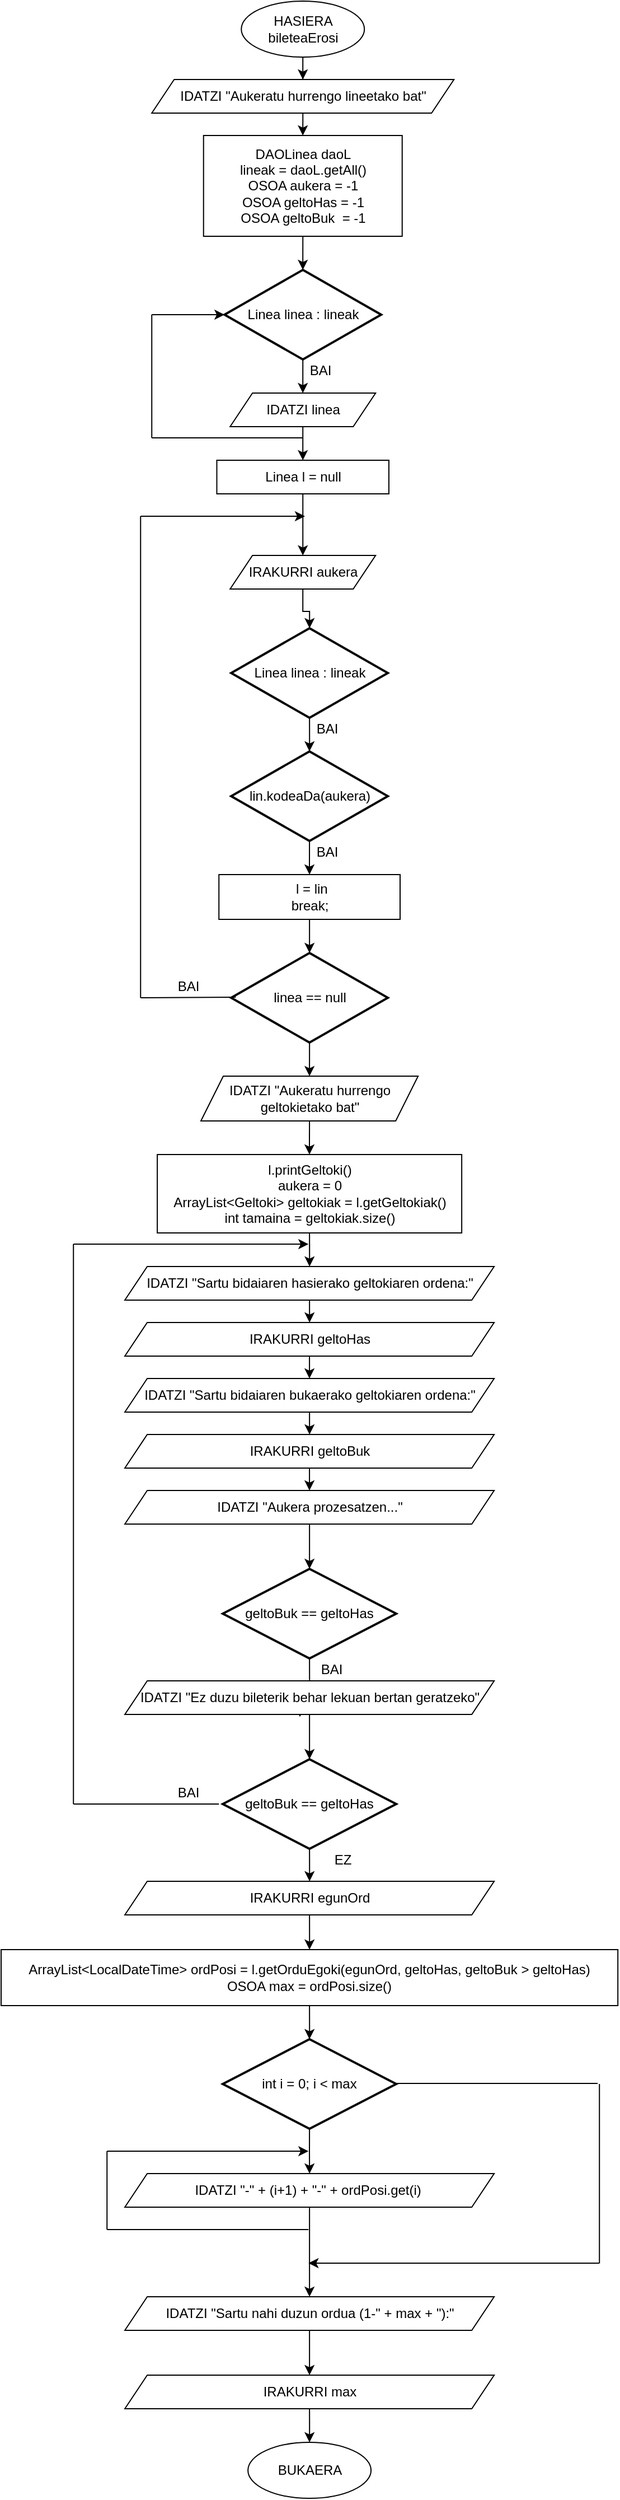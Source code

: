 <mxfile version="16.4.3" type="device" pages="2"><diagram id="C5RBs43oDa-KdzZeNtuy" name="Hasierako diseinua"><mxGraphModel dx="3700" dy="1607" grid="1" gridSize="10" guides="1" tooltips="1" connect="1" arrows="1" fold="1" page="1" pageScale="1" pageWidth="827" pageHeight="1169" math="0" shadow="0"><root><mxCell id="WIyWlLk6GJQsqaUBKTNV-0"/><mxCell id="WIyWlLk6GJQsqaUBKTNV-1" parent="WIyWlLk6GJQsqaUBKTNV-0"/><mxCell id="4EsEDEwvGNUReAKo4VUP-79" style="edgeStyle=orthogonalEdgeStyle;rounded=0;orthogonalLoop=1;jettySize=auto;html=1;exitX=0.5;exitY=1;exitDx=0;exitDy=0;startArrow=none;startFill=0;endArrow=classic;endFill=1;" parent="WIyWlLk6GJQsqaUBKTNV-1" source="4EsEDEwvGNUReAKo4VUP-0" target="4EsEDEwvGNUReAKo4VUP-1" edge="1"><mxGeometry relative="1" as="geometry"/></mxCell><mxCell id="4EsEDEwvGNUReAKo4VUP-0" value="HASIERA bileteaErosi" style="ellipse;whiteSpace=wrap;html=1;" parent="WIyWlLk6GJQsqaUBKTNV-1" vertex="1"><mxGeometry x="-545.38" y="70" width="110" height="50" as="geometry"/></mxCell><mxCell id="4EsEDEwvGNUReAKo4VUP-13" style="edgeStyle=orthogonalEdgeStyle;rounded=0;orthogonalLoop=1;jettySize=auto;html=1;exitX=0.5;exitY=1;exitDx=0;exitDy=0;" parent="WIyWlLk6GJQsqaUBKTNV-1" source="4EsEDEwvGNUReAKo4VUP-1" target="4EsEDEwvGNUReAKo4VUP-2" edge="1"><mxGeometry relative="1" as="geometry"/></mxCell><mxCell id="4EsEDEwvGNUReAKo4VUP-1" value="IDATZI &quot;Aukeratu hurrengo lineetako bat&quot;" style="shape=parallelogram;perimeter=parallelogramPerimeter;whiteSpace=wrap;html=1;fixedSize=1;" parent="WIyWlLk6GJQsqaUBKTNV-1" vertex="1"><mxGeometry x="-625.38" y="140" width="270" height="30" as="geometry"/></mxCell><mxCell id="4EsEDEwvGNUReAKo4VUP-12" style="edgeStyle=orthogonalEdgeStyle;rounded=0;orthogonalLoop=1;jettySize=auto;html=1;exitX=0.5;exitY=1;exitDx=0;exitDy=0;" parent="WIyWlLk6GJQsqaUBKTNV-1" source="4EsEDEwvGNUReAKo4VUP-2" target="4EsEDEwvGNUReAKo4VUP-3" edge="1"><mxGeometry relative="1" as="geometry"/></mxCell><mxCell id="4EsEDEwvGNUReAKo4VUP-2" value="DAOLinea daoL&lt;br&gt;lineak = daoL.getAll()&lt;br&gt;OSOA aukera = -1&lt;br&gt;OSOA geltoHas = -1&lt;br&gt;OSOA geltoBuk&amp;nbsp; = -1" style="rounded=0;whiteSpace=wrap;html=1;" parent="WIyWlLk6GJQsqaUBKTNV-1" vertex="1"><mxGeometry x="-579.13" y="190" width="177.5" height="90" as="geometry"/></mxCell><mxCell id="4EsEDEwvGNUReAKo4VUP-7" style="edgeStyle=orthogonalEdgeStyle;rounded=0;orthogonalLoop=1;jettySize=auto;html=1;exitX=0.5;exitY=1;exitDx=0;exitDy=0;exitPerimeter=0;" parent="WIyWlLk6GJQsqaUBKTNV-1" source="4EsEDEwvGNUReAKo4VUP-3" target="4EsEDEwvGNUReAKo4VUP-4" edge="1"><mxGeometry relative="1" as="geometry"/></mxCell><mxCell id="4EsEDEwvGNUReAKo4VUP-3" value="Linea linea : lineak" style="strokeWidth=2;html=1;shape=mxgraph.flowchart.decision;whiteSpace=wrap;" parent="WIyWlLk6GJQsqaUBKTNV-1" vertex="1"><mxGeometry x="-560.38" y="310" width="140" height="80" as="geometry"/></mxCell><mxCell id="4EsEDEwvGNUReAKo4VUP-8" style="edgeStyle=orthogonalEdgeStyle;rounded=0;orthogonalLoop=1;jettySize=auto;html=1;exitX=0.5;exitY=1;exitDx=0;exitDy=0;" parent="WIyWlLk6GJQsqaUBKTNV-1" source="4EsEDEwvGNUReAKo4VUP-4" target="4EsEDEwvGNUReAKo4VUP-5" edge="1"><mxGeometry relative="1" as="geometry"/></mxCell><mxCell id="4EsEDEwvGNUReAKo4VUP-4" value="IDATZI linea" style="shape=parallelogram;perimeter=parallelogramPerimeter;whiteSpace=wrap;html=1;fixedSize=1;" parent="WIyWlLk6GJQsqaUBKTNV-1" vertex="1"><mxGeometry x="-555.39" y="420" width="130" height="30" as="geometry"/></mxCell><mxCell id="4EsEDEwvGNUReAKo4VUP-32" style="edgeStyle=orthogonalEdgeStyle;rounded=0;orthogonalLoop=1;jettySize=auto;html=1;exitX=0.5;exitY=1;exitDx=0;exitDy=0;startArrow=none;startFill=0;endArrow=classic;endFill=1;" parent="WIyWlLk6GJQsqaUBKTNV-1" source="4EsEDEwvGNUReAKo4VUP-5" target="4EsEDEwvGNUReAKo4VUP-31" edge="1"><mxGeometry relative="1" as="geometry"/></mxCell><mxCell id="4EsEDEwvGNUReAKo4VUP-5" value="Linea l = null" style="rounded=0;whiteSpace=wrap;html=1;" parent="WIyWlLk6GJQsqaUBKTNV-1" vertex="1"><mxGeometry x="-567.26" y="480" width="153.75" height="30" as="geometry"/></mxCell><mxCell id="4EsEDEwvGNUReAKo4VUP-80" style="edgeStyle=orthogonalEdgeStyle;rounded=0;orthogonalLoop=1;jettySize=auto;html=1;exitX=0.5;exitY=1;exitDx=0;exitDy=0;exitPerimeter=0;entryX=0.5;entryY=0;entryDx=0;entryDy=0;startArrow=none;startFill=0;endArrow=classic;endFill=1;" parent="WIyWlLk6GJQsqaUBKTNV-1" source="4EsEDEwvGNUReAKo4VUP-6" target="4EsEDEwvGNUReAKo4VUP-34" edge="1"><mxGeometry relative="1" as="geometry"/></mxCell><mxCell id="4EsEDEwvGNUReAKo4VUP-6" value="linea == null" style="strokeWidth=2;html=1;shape=mxgraph.flowchart.decision;whiteSpace=wrap;" parent="WIyWlLk6GJQsqaUBKTNV-1" vertex="1"><mxGeometry x="-554.44" y="920" width="140" height="80" as="geometry"/></mxCell><mxCell id="4EsEDEwvGNUReAKo4VUP-10" value="" style="endArrow=none;html=1;rounded=0;" parent="WIyWlLk6GJQsqaUBKTNV-1" edge="1"><mxGeometry width="50" height="50" relative="1" as="geometry"><mxPoint x="-490.38" y="460" as="sourcePoint"/><mxPoint x="-625.38" y="460" as="targetPoint"/></mxGeometry></mxCell><mxCell id="4EsEDEwvGNUReAKo4VUP-14" value="" style="endArrow=none;html=1;rounded=0;" parent="WIyWlLk6GJQsqaUBKTNV-1" edge="1"><mxGeometry width="50" height="50" relative="1" as="geometry"><mxPoint x="-625.38" y="350" as="sourcePoint"/><mxPoint x="-625.38" y="460" as="targetPoint"/></mxGeometry></mxCell><mxCell id="4EsEDEwvGNUReAKo4VUP-15" value="" style="endArrow=none;html=1;rounded=0;endFill=0;startArrow=classic;startFill=1;" parent="WIyWlLk6GJQsqaUBKTNV-1" source="4EsEDEwvGNUReAKo4VUP-3" edge="1"><mxGeometry width="50" height="50" relative="1" as="geometry"><mxPoint x="-565.38" y="350" as="sourcePoint"/><mxPoint x="-625.38" y="350" as="targetPoint"/></mxGeometry></mxCell><mxCell id="4EsEDEwvGNUReAKo4VUP-21" style="edgeStyle=orthogonalEdgeStyle;rounded=0;orthogonalLoop=1;jettySize=auto;html=1;exitX=0.5;exitY=1;exitDx=0;exitDy=0;exitPerimeter=0;startArrow=none;startFill=0;endArrow=classic;endFill=1;" parent="WIyWlLk6GJQsqaUBKTNV-1" source="4EsEDEwvGNUReAKo4VUP-16" target="4EsEDEwvGNUReAKo4VUP-19" edge="1"><mxGeometry relative="1" as="geometry"/></mxCell><mxCell id="4EsEDEwvGNUReAKo4VUP-16" value="Linea linea : lineak" style="strokeWidth=2;html=1;shape=mxgraph.flowchart.decision;whiteSpace=wrap;" parent="WIyWlLk6GJQsqaUBKTNV-1" vertex="1"><mxGeometry x="-554.44" y="630" width="140" height="80" as="geometry"/></mxCell><mxCell id="4EsEDEwvGNUReAKo4VUP-22" style="edgeStyle=orthogonalEdgeStyle;rounded=0;orthogonalLoop=1;jettySize=auto;html=1;exitX=0.5;exitY=1;exitDx=0;exitDy=0;exitPerimeter=0;startArrow=none;startFill=0;endArrow=classic;endFill=1;" parent="WIyWlLk6GJQsqaUBKTNV-1" source="4EsEDEwvGNUReAKo4VUP-19" target="4EsEDEwvGNUReAKo4VUP-20" edge="1"><mxGeometry relative="1" as="geometry"/></mxCell><mxCell id="4EsEDEwvGNUReAKo4VUP-19" value="lin.kodeaDa(aukera)" style="strokeWidth=2;html=1;shape=mxgraph.flowchart.decision;whiteSpace=wrap;" parent="WIyWlLk6GJQsqaUBKTNV-1" vertex="1"><mxGeometry x="-554.45" y="740" width="140" height="80" as="geometry"/></mxCell><mxCell id="4EsEDEwvGNUReAKo4VUP-23" style="edgeStyle=orthogonalEdgeStyle;rounded=0;orthogonalLoop=1;jettySize=auto;html=1;exitX=0.5;exitY=1;exitDx=0;exitDy=0;entryX=0.5;entryY=0;entryDx=0;entryDy=0;entryPerimeter=0;startArrow=none;startFill=0;endArrow=classic;endFill=1;" parent="WIyWlLk6GJQsqaUBKTNV-1" source="4EsEDEwvGNUReAKo4VUP-20" target="4EsEDEwvGNUReAKo4VUP-6" edge="1"><mxGeometry relative="1" as="geometry"/></mxCell><mxCell id="4EsEDEwvGNUReAKo4VUP-20" value="&amp;nbsp;l = lin&lt;br&gt;break;" style="rounded=0;whiteSpace=wrap;html=1;" parent="WIyWlLk6GJQsqaUBKTNV-1" vertex="1"><mxGeometry x="-565.38" y="850" width="161.88" height="40" as="geometry"/></mxCell><mxCell id="4EsEDEwvGNUReAKo4VUP-24" value="" style="endArrow=none;html=1;rounded=0;" parent="WIyWlLk6GJQsqaUBKTNV-1" edge="1"><mxGeometry width="50" height="50" relative="1" as="geometry"><mxPoint x="-550.38" y="959.5" as="sourcePoint"/><mxPoint x="-635.38" y="960" as="targetPoint"/></mxGeometry></mxCell><mxCell id="4EsEDEwvGNUReAKo4VUP-25" value="" style="endArrow=none;html=1;rounded=0;" parent="WIyWlLk6GJQsqaUBKTNV-1" edge="1"><mxGeometry width="50" height="50" relative="1" as="geometry"><mxPoint x="-635.38" y="530" as="sourcePoint"/><mxPoint x="-635.38" y="960" as="targetPoint"/></mxGeometry></mxCell><mxCell id="4EsEDEwvGNUReAKo4VUP-26" value="" style="endArrow=none;html=1;rounded=0;endFill=0;startArrow=classic;startFill=1;" parent="WIyWlLk6GJQsqaUBKTNV-1" edge="1"><mxGeometry width="50" height="50" relative="1" as="geometry"><mxPoint x="-488.5" y="530" as="sourcePoint"/><mxPoint x="-635.38" y="530" as="targetPoint"/></mxGeometry></mxCell><mxCell id="4EsEDEwvGNUReAKo4VUP-27" value="BAI" style="text;html=1;align=center;verticalAlign=middle;resizable=0;points=[];autosize=1;strokeColor=none;fillColor=none;" parent="WIyWlLk6GJQsqaUBKTNV-1" vertex="1"><mxGeometry x="-484.44" y="820" width="30" height="20" as="geometry"/></mxCell><mxCell id="4EsEDEwvGNUReAKo4VUP-28" value="BAI" style="text;html=1;align=center;verticalAlign=middle;resizable=0;points=[];autosize=1;strokeColor=none;fillColor=none;" parent="WIyWlLk6GJQsqaUBKTNV-1" vertex="1"><mxGeometry x="-484.44" y="710" width="30" height="20" as="geometry"/></mxCell><mxCell id="4EsEDEwvGNUReAKo4VUP-29" value="BAI" style="text;html=1;align=center;verticalAlign=middle;resizable=0;points=[];autosize=1;strokeColor=none;fillColor=none;" parent="WIyWlLk6GJQsqaUBKTNV-1" vertex="1"><mxGeometry x="-490.38" y="390" width="30" height="20" as="geometry"/></mxCell><mxCell id="4EsEDEwvGNUReAKo4VUP-30" value="BAI" style="text;html=1;align=center;verticalAlign=middle;resizable=0;points=[];autosize=1;strokeColor=none;fillColor=none;" parent="WIyWlLk6GJQsqaUBKTNV-1" vertex="1"><mxGeometry x="-607.88" y="940" width="30" height="20" as="geometry"/></mxCell><mxCell id="4EsEDEwvGNUReAKo4VUP-33" style="edgeStyle=orthogonalEdgeStyle;rounded=0;orthogonalLoop=1;jettySize=auto;html=1;exitX=0.5;exitY=1;exitDx=0;exitDy=0;startArrow=none;startFill=0;endArrow=classic;endFill=1;" parent="WIyWlLk6GJQsqaUBKTNV-1" source="4EsEDEwvGNUReAKo4VUP-31" target="4EsEDEwvGNUReAKo4VUP-16" edge="1"><mxGeometry relative="1" as="geometry"/></mxCell><mxCell id="4EsEDEwvGNUReAKo4VUP-31" value="IRAKURRI aukera" style="shape=parallelogram;perimeter=parallelogramPerimeter;whiteSpace=wrap;html=1;fixedSize=1;" parent="WIyWlLk6GJQsqaUBKTNV-1" vertex="1"><mxGeometry x="-555.39" y="565" width="130" height="30" as="geometry"/></mxCell><mxCell id="4EsEDEwvGNUReAKo4VUP-81" style="edgeStyle=orthogonalEdgeStyle;rounded=0;orthogonalLoop=1;jettySize=auto;html=1;exitX=0.5;exitY=1;exitDx=0;exitDy=0;startArrow=none;startFill=0;endArrow=classic;endFill=1;" parent="WIyWlLk6GJQsqaUBKTNV-1" source="4EsEDEwvGNUReAKo4VUP-34" target="4EsEDEwvGNUReAKo4VUP-36" edge="1"><mxGeometry relative="1" as="geometry"/></mxCell><mxCell id="4EsEDEwvGNUReAKo4VUP-34" value="IDATZI &quot;Aukeratu hurrengo geltokietako bat&quot;" style="shape=parallelogram;perimeter=parallelogramPerimeter;whiteSpace=wrap;html=1;fixedSize=1;" parent="WIyWlLk6GJQsqaUBKTNV-1" vertex="1"><mxGeometry x="-581.48" y="1030" width="194.06" height="40" as="geometry"/></mxCell><mxCell id="4EsEDEwvGNUReAKo4VUP-52" style="edgeStyle=orthogonalEdgeStyle;rounded=0;orthogonalLoop=1;jettySize=auto;html=1;exitX=0.5;exitY=1;exitDx=0;exitDy=0;startArrow=none;startFill=0;endArrow=classic;endFill=1;" parent="WIyWlLk6GJQsqaUBKTNV-1" source="4EsEDEwvGNUReAKo4VUP-36" target="4EsEDEwvGNUReAKo4VUP-39" edge="1"><mxGeometry relative="1" as="geometry"/></mxCell><mxCell id="4EsEDEwvGNUReAKo4VUP-36" value="l.printGeltoki()&lt;br&gt;aukera = 0&lt;br&gt;ArrayList&amp;lt;Geltoki&amp;gt; geltokiak = l.getGeltokiak()&lt;br&gt;int tamaina = geltokiak.size()" style="rounded=0;whiteSpace=wrap;html=1;" parent="WIyWlLk6GJQsqaUBKTNV-1" vertex="1"><mxGeometry x="-620.46" y="1100" width="272.03" height="70" as="geometry"/></mxCell><mxCell id="4EsEDEwvGNUReAKo4VUP-82" style="edgeStyle=orthogonalEdgeStyle;rounded=0;orthogonalLoop=1;jettySize=auto;html=1;exitX=0.5;exitY=1;exitDx=0;exitDy=0;exitPerimeter=0;startArrow=none;startFill=0;endArrow=classic;endFill=1;" parent="WIyWlLk6GJQsqaUBKTNV-1" source="4EsEDEwvGNUReAKo4VUP-37" target="4EsEDEwvGNUReAKo4VUP-61" edge="1"><mxGeometry relative="1" as="geometry"/></mxCell><mxCell id="4EsEDEwvGNUReAKo4VUP-37" value="geltoBuk == geltoHas" style="strokeWidth=2;html=1;shape=mxgraph.flowchart.decision;whiteSpace=wrap;" parent="WIyWlLk6GJQsqaUBKTNV-1" vertex="1"><mxGeometry x="-561.94" y="1640" width="155" height="80" as="geometry"/></mxCell><mxCell id="4EsEDEwvGNUReAKo4VUP-53" style="edgeStyle=orthogonalEdgeStyle;rounded=0;orthogonalLoop=1;jettySize=auto;html=1;exitX=0.5;exitY=1;exitDx=0;exitDy=0;startArrow=none;startFill=0;endArrow=classic;endFill=1;" parent="WIyWlLk6GJQsqaUBKTNV-1" source="4EsEDEwvGNUReAKo4VUP-39" target="4EsEDEwvGNUReAKo4VUP-40" edge="1"><mxGeometry relative="1" as="geometry"/></mxCell><mxCell id="4EsEDEwvGNUReAKo4VUP-39" value="IDATZI &quot;Sartu bidaiaren hasierako geltokiaren ordena:&quot;" style="shape=parallelogram;perimeter=parallelogramPerimeter;whiteSpace=wrap;html=1;fixedSize=1;" parent="WIyWlLk6GJQsqaUBKTNV-1" vertex="1"><mxGeometry x="-649.44" y="1200" width="330" height="30" as="geometry"/></mxCell><mxCell id="4EsEDEwvGNUReAKo4VUP-54" style="edgeStyle=orthogonalEdgeStyle;rounded=0;orthogonalLoop=1;jettySize=auto;html=1;exitX=0.5;exitY=1;exitDx=0;exitDy=0;startArrow=none;startFill=0;endArrow=classic;endFill=1;" parent="WIyWlLk6GJQsqaUBKTNV-1" source="4EsEDEwvGNUReAKo4VUP-40" target="4EsEDEwvGNUReAKo4VUP-41" edge="1"><mxGeometry relative="1" as="geometry"/></mxCell><mxCell id="4EsEDEwvGNUReAKo4VUP-40" value="IRAKURRI geltoHas" style="shape=parallelogram;perimeter=parallelogramPerimeter;whiteSpace=wrap;html=1;fixedSize=1;" parent="WIyWlLk6GJQsqaUBKTNV-1" vertex="1"><mxGeometry x="-649.45" y="1250" width="330" height="30" as="geometry"/></mxCell><mxCell id="4EsEDEwvGNUReAKo4VUP-55" style="edgeStyle=orthogonalEdgeStyle;rounded=0;orthogonalLoop=1;jettySize=auto;html=1;exitX=0.5;exitY=1;exitDx=0;exitDy=0;startArrow=none;startFill=0;endArrow=classic;endFill=1;" parent="WIyWlLk6GJQsqaUBKTNV-1" source="4EsEDEwvGNUReAKo4VUP-41" target="4EsEDEwvGNUReAKo4VUP-42" edge="1"><mxGeometry relative="1" as="geometry"/></mxCell><mxCell id="4EsEDEwvGNUReAKo4VUP-41" value="IDATZI &quot;Sartu bidaiaren bukaerako geltokiaren ordena:&quot;" style="shape=parallelogram;perimeter=parallelogramPerimeter;whiteSpace=wrap;html=1;fixedSize=1;" parent="WIyWlLk6GJQsqaUBKTNV-1" vertex="1"><mxGeometry x="-649.44" y="1300" width="330" height="30" as="geometry"/></mxCell><mxCell id="4EsEDEwvGNUReAKo4VUP-56" style="edgeStyle=orthogonalEdgeStyle;rounded=0;orthogonalLoop=1;jettySize=auto;html=1;exitX=0.5;exitY=1;exitDx=0;exitDy=0;startArrow=none;startFill=0;endArrow=classic;endFill=1;" parent="WIyWlLk6GJQsqaUBKTNV-1" source="4EsEDEwvGNUReAKo4VUP-42" target="4EsEDEwvGNUReAKo4VUP-43" edge="1"><mxGeometry relative="1" as="geometry"/></mxCell><mxCell id="4EsEDEwvGNUReAKo4VUP-42" value="IRAKURRI geltoBuk" style="shape=parallelogram;perimeter=parallelogramPerimeter;whiteSpace=wrap;html=1;fixedSize=1;" parent="WIyWlLk6GJQsqaUBKTNV-1" vertex="1"><mxGeometry x="-649.45" y="1350" width="330" height="30" as="geometry"/></mxCell><mxCell id="4EsEDEwvGNUReAKo4VUP-48" style="edgeStyle=orthogonalEdgeStyle;rounded=0;orthogonalLoop=1;jettySize=auto;html=1;exitX=0.5;exitY=1;exitDx=0;exitDy=0;startArrow=none;startFill=0;endArrow=classic;endFill=1;" parent="WIyWlLk6GJQsqaUBKTNV-1" source="4EsEDEwvGNUReAKo4VUP-43" target="4EsEDEwvGNUReAKo4VUP-44" edge="1"><mxGeometry relative="1" as="geometry"/></mxCell><mxCell id="4EsEDEwvGNUReAKo4VUP-43" value="IDATZI &quot;Aukera prozesatzen...&quot;" style="shape=parallelogram;perimeter=parallelogramPerimeter;whiteSpace=wrap;html=1;fixedSize=1;" parent="WIyWlLk6GJQsqaUBKTNV-1" vertex="1"><mxGeometry x="-649.44" y="1400" width="330" height="30" as="geometry"/></mxCell><mxCell id="4EsEDEwvGNUReAKo4VUP-46" style="edgeStyle=orthogonalEdgeStyle;rounded=0;orthogonalLoop=1;jettySize=auto;html=1;exitX=0.5;exitY=1;exitDx=0;exitDy=0;exitPerimeter=0;entryX=0.474;entryY=1.073;entryDx=0;entryDy=0;entryPerimeter=0;startArrow=none;startFill=0;endArrow=classic;endFill=1;" parent="WIyWlLk6GJQsqaUBKTNV-1" source="4EsEDEwvGNUReAKo4VUP-44" target="4EsEDEwvGNUReAKo4VUP-45" edge="1"><mxGeometry relative="1" as="geometry"/></mxCell><mxCell id="4EsEDEwvGNUReAKo4VUP-44" value="geltoBuk == geltoHas" style="strokeWidth=2;html=1;shape=mxgraph.flowchart.decision;whiteSpace=wrap;" parent="WIyWlLk6GJQsqaUBKTNV-1" vertex="1"><mxGeometry x="-561.94" y="1470" width="155" height="80" as="geometry"/></mxCell><mxCell id="4EsEDEwvGNUReAKo4VUP-47" style="edgeStyle=orthogonalEdgeStyle;rounded=0;orthogonalLoop=1;jettySize=auto;html=1;exitX=0.5;exitY=1;exitDx=0;exitDy=0;startArrow=none;startFill=0;endArrow=classic;endFill=1;" parent="WIyWlLk6GJQsqaUBKTNV-1" source="4EsEDEwvGNUReAKo4VUP-45" target="4EsEDEwvGNUReAKo4VUP-37" edge="1"><mxGeometry relative="1" as="geometry"/></mxCell><mxCell id="4EsEDEwvGNUReAKo4VUP-45" value="IDATZI &quot;Ez duzu bileterik behar lekuan bertan geratzeko&quot;" style="shape=parallelogram;perimeter=parallelogramPerimeter;whiteSpace=wrap;html=1;fixedSize=1;" parent="WIyWlLk6GJQsqaUBKTNV-1" vertex="1"><mxGeometry x="-649.44" y="1570" width="330" height="30" as="geometry"/></mxCell><mxCell id="4EsEDEwvGNUReAKo4VUP-49" value="BAI" style="text;html=1;align=center;verticalAlign=middle;resizable=0;points=[];autosize=1;strokeColor=none;fillColor=none;" parent="WIyWlLk6GJQsqaUBKTNV-1" vertex="1"><mxGeometry x="-480.38" y="1550" width="30" height="20" as="geometry"/></mxCell><mxCell id="4EsEDEwvGNUReAKo4VUP-50" value="" style="endArrow=none;html=1;rounded=0;" parent="WIyWlLk6GJQsqaUBKTNV-1" edge="1"><mxGeometry width="50" height="50" relative="1" as="geometry"><mxPoint x="-565.38" y="1680" as="sourcePoint"/><mxPoint x="-695.38" y="1680" as="targetPoint"/></mxGeometry></mxCell><mxCell id="4EsEDEwvGNUReAKo4VUP-51" value="" style="endArrow=none;html=1;rounded=0;" parent="WIyWlLk6GJQsqaUBKTNV-1" edge="1"><mxGeometry width="50" height="50" relative="1" as="geometry"><mxPoint x="-695.38" y="1180" as="sourcePoint"/><mxPoint x="-695.38" y="1680" as="targetPoint"/></mxGeometry></mxCell><mxCell id="4EsEDEwvGNUReAKo4VUP-57" value="" style="endArrow=classic;html=1;rounded=0;startArrow=none;startFill=0;endFill=1;" parent="WIyWlLk6GJQsqaUBKTNV-1" edge="1"><mxGeometry width="50" height="50" relative="1" as="geometry"><mxPoint x="-695.38" y="1180" as="sourcePoint"/><mxPoint x="-485.38" y="1180" as="targetPoint"/></mxGeometry></mxCell><mxCell id="4EsEDEwvGNUReAKo4VUP-58" value="BAI" style="text;html=1;align=center;verticalAlign=middle;resizable=0;points=[];autosize=1;strokeColor=none;fillColor=none;" parent="WIyWlLk6GJQsqaUBKTNV-1" vertex="1"><mxGeometry x="-607.88" y="1660" width="30" height="20" as="geometry"/></mxCell><mxCell id="4EsEDEwvGNUReAKo4VUP-59" value="EZ" style="text;html=1;align=center;verticalAlign=middle;resizable=0;points=[];autosize=1;strokeColor=none;fillColor=none;" parent="WIyWlLk6GJQsqaUBKTNV-1" vertex="1"><mxGeometry x="-470.38" y="1720" width="30" height="20" as="geometry"/></mxCell><mxCell id="4EsEDEwvGNUReAKo4VUP-72" style="edgeStyle=orthogonalEdgeStyle;rounded=0;orthogonalLoop=1;jettySize=auto;html=1;exitX=0.5;exitY=1;exitDx=0;exitDy=0;startArrow=none;startFill=0;endArrow=classic;endFill=1;" parent="WIyWlLk6GJQsqaUBKTNV-1" source="4EsEDEwvGNUReAKo4VUP-61" target="4EsEDEwvGNUReAKo4VUP-62" edge="1"><mxGeometry relative="1" as="geometry"/></mxCell><mxCell id="4EsEDEwvGNUReAKo4VUP-61" value="IRAKURRI egunOrd" style="shape=parallelogram;perimeter=parallelogramPerimeter;whiteSpace=wrap;html=1;fixedSize=1;" parent="WIyWlLk6GJQsqaUBKTNV-1" vertex="1"><mxGeometry x="-649.44" y="1749" width="330" height="30" as="geometry"/></mxCell><mxCell id="4EsEDEwvGNUReAKo4VUP-71" style="edgeStyle=orthogonalEdgeStyle;rounded=0;orthogonalLoop=1;jettySize=auto;html=1;exitX=0.5;exitY=1;exitDx=0;exitDy=0;startArrow=none;startFill=0;endArrow=classic;endFill=1;" parent="WIyWlLk6GJQsqaUBKTNV-1" source="4EsEDEwvGNUReAKo4VUP-62" target="4EsEDEwvGNUReAKo4VUP-63" edge="1"><mxGeometry relative="1" as="geometry"/></mxCell><mxCell id="4EsEDEwvGNUReAKo4VUP-62" value="ArrayList&amp;lt;LocalDateTime&amp;gt; ordPosi = l.getOrduEgoki(egunOrd, geltoHas, geltoBuk &amp;gt; geltoHas)&lt;br&gt;OSOA max = ordPosi.size()" style="rounded=0;whiteSpace=wrap;html=1;" parent="WIyWlLk6GJQsqaUBKTNV-1" vertex="1"><mxGeometry x="-760" y="1810" width="551.1" height="50" as="geometry"/></mxCell><mxCell id="4EsEDEwvGNUReAKo4VUP-68" style="edgeStyle=orthogonalEdgeStyle;rounded=0;orthogonalLoop=1;jettySize=auto;html=1;exitX=0.5;exitY=1;exitDx=0;exitDy=0;exitPerimeter=0;startArrow=none;startFill=0;endArrow=classic;endFill=1;" parent="WIyWlLk6GJQsqaUBKTNV-1" source="4EsEDEwvGNUReAKo4VUP-63" target="4EsEDEwvGNUReAKo4VUP-64" edge="1"><mxGeometry relative="1" as="geometry"/></mxCell><mxCell id="4EsEDEwvGNUReAKo4VUP-63" value="int i = 0; i &amp;lt; max" style="strokeWidth=2;html=1;shape=mxgraph.flowchart.decision;whiteSpace=wrap;" parent="WIyWlLk6GJQsqaUBKTNV-1" vertex="1"><mxGeometry x="-561.95" y="1890" width="155" height="80" as="geometry"/></mxCell><mxCell id="4EsEDEwvGNUReAKo4VUP-69" style="edgeStyle=orthogonalEdgeStyle;rounded=0;orthogonalLoop=1;jettySize=auto;html=1;exitX=0.5;exitY=1;exitDx=0;exitDy=0;startArrow=none;startFill=0;endArrow=classic;endFill=1;" parent="WIyWlLk6GJQsqaUBKTNV-1" source="4EsEDEwvGNUReAKo4VUP-64" target="4EsEDEwvGNUReAKo4VUP-65" edge="1"><mxGeometry relative="1" as="geometry"/></mxCell><mxCell id="4EsEDEwvGNUReAKo4VUP-64" value="IDATZI &quot;-&quot; + (i+1) + &quot;-&quot; + ordPosi.get(i)&amp;nbsp;" style="shape=parallelogram;perimeter=parallelogramPerimeter;whiteSpace=wrap;html=1;fixedSize=1;" parent="WIyWlLk6GJQsqaUBKTNV-1" vertex="1"><mxGeometry x="-649.44" y="2010" width="330" height="30" as="geometry"/></mxCell><mxCell id="4EsEDEwvGNUReAKo4VUP-70" style="edgeStyle=orthogonalEdgeStyle;rounded=0;orthogonalLoop=1;jettySize=auto;html=1;exitX=0.5;exitY=1;exitDx=0;exitDy=0;startArrow=none;startFill=0;endArrow=classic;endFill=1;" parent="WIyWlLk6GJQsqaUBKTNV-1" source="4EsEDEwvGNUReAKo4VUP-65" target="4EsEDEwvGNUReAKo4VUP-67" edge="1"><mxGeometry relative="1" as="geometry"/></mxCell><mxCell id="4EsEDEwvGNUReAKo4VUP-65" value="IDATZI &quot;Sartu nahi duzun ordua (1-&quot; + max + &quot;):&quot;" style="shape=parallelogram;perimeter=parallelogramPerimeter;whiteSpace=wrap;html=1;fixedSize=1;" parent="WIyWlLk6GJQsqaUBKTNV-1" vertex="1"><mxGeometry x="-649.44" y="2120" width="330" height="30" as="geometry"/></mxCell><mxCell id="4EsEDEwvGNUReAKo4VUP-84" style="edgeStyle=orthogonalEdgeStyle;rounded=0;orthogonalLoop=1;jettySize=auto;html=1;exitX=0.5;exitY=1;exitDx=0;exitDy=0;startArrow=none;startFill=0;endArrow=classic;endFill=1;" parent="WIyWlLk6GJQsqaUBKTNV-1" source="4EsEDEwvGNUReAKo4VUP-67" target="4EsEDEwvGNUReAKo4VUP-83" edge="1"><mxGeometry relative="1" as="geometry"/></mxCell><mxCell id="4EsEDEwvGNUReAKo4VUP-67" value="IRAKURRI max" style="shape=parallelogram;perimeter=parallelogramPerimeter;whiteSpace=wrap;html=1;fixedSize=1;" parent="WIyWlLk6GJQsqaUBKTNV-1" vertex="1"><mxGeometry x="-649.44" y="2190" width="330" height="30" as="geometry"/></mxCell><mxCell id="4EsEDEwvGNUReAKo4VUP-73" value="" style="endArrow=none;html=1;rounded=0;" parent="WIyWlLk6GJQsqaUBKTNV-1" edge="1"><mxGeometry width="50" height="50" relative="1" as="geometry"><mxPoint x="-485.38" y="2060" as="sourcePoint"/><mxPoint x="-665.38" y="2060" as="targetPoint"/></mxGeometry></mxCell><mxCell id="4EsEDEwvGNUReAKo4VUP-74" value="" style="endArrow=none;html=1;rounded=0;" parent="WIyWlLk6GJQsqaUBKTNV-1" edge="1"><mxGeometry width="50" height="50" relative="1" as="geometry"><mxPoint x="-665.38" y="2060" as="sourcePoint"/><mxPoint x="-665.38" y="1990" as="targetPoint"/></mxGeometry></mxCell><mxCell id="4EsEDEwvGNUReAKo4VUP-75" value="" style="endArrow=classic;html=1;rounded=0;endFill=1;" parent="WIyWlLk6GJQsqaUBKTNV-1" edge="1"><mxGeometry width="50" height="50" relative="1" as="geometry"><mxPoint x="-665.38" y="1990" as="sourcePoint"/><mxPoint x="-485.38" y="1990" as="targetPoint"/></mxGeometry></mxCell><mxCell id="4EsEDEwvGNUReAKo4VUP-76" value="" style="endArrow=none;html=1;rounded=0;" parent="WIyWlLk6GJQsqaUBKTNV-1" edge="1"><mxGeometry width="50" height="50" relative="1" as="geometry"><mxPoint x="-226.95" y="1929.5" as="sourcePoint"/><mxPoint x="-406.95" y="1929.5" as="targetPoint"/></mxGeometry></mxCell><mxCell id="4EsEDEwvGNUReAKo4VUP-77" value="" style="endArrow=none;html=1;rounded=0;" parent="WIyWlLk6GJQsqaUBKTNV-1" edge="1"><mxGeometry width="50" height="50" relative="1" as="geometry"><mxPoint x="-225.38" y="2090" as="sourcePoint"/><mxPoint x="-225.38" y="1930" as="targetPoint"/></mxGeometry></mxCell><mxCell id="4EsEDEwvGNUReAKo4VUP-78" value="" style="endArrow=classic;html=1;rounded=0;" parent="WIyWlLk6GJQsqaUBKTNV-1" edge="1"><mxGeometry width="50" height="50" relative="1" as="geometry"><mxPoint x="-225.38" y="2090" as="sourcePoint"/><mxPoint x="-485.38" y="2090" as="targetPoint"/></mxGeometry></mxCell><mxCell id="4EsEDEwvGNUReAKo4VUP-83" value="BUKAERA" style="ellipse;whiteSpace=wrap;html=1;" parent="WIyWlLk6GJQsqaUBKTNV-1" vertex="1"><mxGeometry x="-539.44" y="2250" width="110" height="50" as="geometry"/></mxCell></root></mxGraphModel></diagram><diagram id="6OARyr6pUXohigk1cmCC" name="Amaierako diseinua"><mxGraphModel dx="6574" dy="3213" grid="1" gridSize="10" guides="1" tooltips="1" connect="1" arrows="1" fold="1" page="1" pageScale="1" pageWidth="827" pageHeight="1169" math="0" shadow="0"><root><mxCell id="zMLqJAxEddsd75xx8qsP-0"/><mxCell id="zMLqJAxEddsd75xx8qsP-1" parent="zMLqJAxEddsd75xx8qsP-0"/><mxCell id="90OBqTWUX-2QJTiPz_QF-0" style="edgeStyle=orthogonalEdgeStyle;rounded=0;orthogonalLoop=1;jettySize=auto;html=1;exitX=0.5;exitY=1;exitDx=0;exitDy=0;startArrow=none;startFill=0;endArrow=classic;endFill=1;" edge="1" parent="zMLqJAxEddsd75xx8qsP-1" source="90OBqTWUX-2QJTiPz_QF-1" target="90OBqTWUX-2QJTiPz_QF-3"><mxGeometry relative="1" as="geometry"/></mxCell><mxCell id="90OBqTWUX-2QJTiPz_QF-1" value="HASIERA bileteaErosi" style="ellipse;whiteSpace=wrap;html=1;" vertex="1" parent="zMLqJAxEddsd75xx8qsP-1"><mxGeometry x="-475.71" width="110" height="50" as="geometry"/></mxCell><mxCell id="B9yxl19A6i7jo4ux8scZ-0" style="edgeStyle=orthogonalEdgeStyle;rounded=0;orthogonalLoop=1;jettySize=auto;html=1;exitX=0.5;exitY=1;exitDx=0;exitDy=0;entryX=0.5;entryY=0;entryDx=0;entryDy=0;" edge="1" parent="zMLqJAxEddsd75xx8qsP-1" source="90OBqTWUX-2QJTiPz_QF-3" target="90OBqTWUX-2QJTiPz_QF-5"><mxGeometry relative="1" as="geometry"/></mxCell><mxCell id="90OBqTWUX-2QJTiPz_QF-3" value="IDATZI &quot;Aukeratu hurrengo lineetako bat&quot;" style="shape=parallelogram;perimeter=parallelogramPerimeter;whiteSpace=wrap;html=1;fixedSize=1;" vertex="1" parent="zMLqJAxEddsd75xx8qsP-1"><mxGeometry x="-555.72" y="70" width="270" height="30" as="geometry"/></mxCell><mxCell id="90OBqTWUX-2QJTiPz_QF-4" style="edgeStyle=orthogonalEdgeStyle;rounded=0;orthogonalLoop=1;jettySize=auto;html=1;exitX=0.5;exitY=1;exitDx=0;exitDy=0;" edge="1" parent="zMLqJAxEddsd75xx8qsP-1" source="90OBqTWUX-2QJTiPz_QF-5" target="90OBqTWUX-2QJTiPz_QF-7"><mxGeometry relative="1" as="geometry"/></mxCell><mxCell id="90OBqTWUX-2QJTiPz_QF-5" value="DAOLinea daoL&lt;br&gt;ArrayList&amp;lt;Linea&amp;gt; lineak = daoL.getAll()&lt;br&gt;OSOA aukera = -1&lt;br&gt;OSOA geltoHas = -1&lt;br&gt;OSOA geltoBuk&amp;nbsp; = -1&lt;br&gt;OSOA i = 1&lt;br&gt;Bilete bil = null" style="rounded=0;whiteSpace=wrap;html=1;" vertex="1" parent="zMLqJAxEddsd75xx8qsP-1"><mxGeometry x="-554.86" y="120" width="269.14" height="110" as="geometry"/></mxCell><mxCell id="Zq409DD5jVvRl-KHZjOf-1" style="edgeStyle=orthogonalEdgeStyle;rounded=0;orthogonalLoop=1;jettySize=auto;html=1;exitX=1;exitY=0.5;exitDx=0;exitDy=0;exitPerimeter=0;entryX=0.5;entryY=0;entryDx=0;entryDy=0;" edge="1" parent="zMLqJAxEddsd75xx8qsP-1" source="90OBqTWUX-2QJTiPz_QF-7" target="90OBqTWUX-2QJTiPz_QF-9"><mxGeometry relative="1" as="geometry"><mxPoint x="-310.33" y="450" as="targetPoint"/></mxGeometry></mxCell><mxCell id="Zq409DD5jVvRl-KHZjOf-2" style="edgeStyle=orthogonalEdgeStyle;rounded=0;orthogonalLoop=1;jettySize=auto;html=1;exitX=0.5;exitY=1;exitDx=0;exitDy=0;exitPerimeter=0;entryX=0.5;entryY=0;entryDx=0;entryDy=0;" edge="1" parent="zMLqJAxEddsd75xx8qsP-1" source="90OBqTWUX-2QJTiPz_QF-7" target="90OBqTWUX-2QJTiPz_QF-11"><mxGeometry relative="1" as="geometry"/></mxCell><mxCell id="90OBqTWUX-2QJTiPz_QF-7" value="i &amp;lt; lineak.tamaina()" style="strokeWidth=2;html=1;shape=mxgraph.flowchart.decision;whiteSpace=wrap;" vertex="1" parent="zMLqJAxEddsd75xx8qsP-1"><mxGeometry x="-490.71" y="260" width="140" height="80" as="geometry"/></mxCell><mxCell id="Zq409DD5jVvRl-KHZjOf-3" style="edgeStyle=orthogonalEdgeStyle;rounded=0;orthogonalLoop=1;jettySize=auto;html=1;exitX=0.5;exitY=1;exitDx=0;exitDy=0;" edge="1" parent="zMLqJAxEddsd75xx8qsP-1" source="90OBqTWUX-2QJTiPz_QF-9"><mxGeometry relative="1" as="geometry"><mxPoint x="-420.33" y="250" as="targetPoint"/><Array as="points"><mxPoint x="-300.33" y="390"/><mxPoint x="-220.33" y="390"/><mxPoint x="-220.33" y="250"/></Array></mxGeometry></mxCell><mxCell id="90OBqTWUX-2QJTiPz_QF-9" value="IDATZI linea" style="shape=parallelogram;perimeter=parallelogramPerimeter;whiteSpace=wrap;html=1;fixedSize=1;" vertex="1" parent="zMLqJAxEddsd75xx8qsP-1"><mxGeometry x="-365.71" y="340" width="130" height="30" as="geometry"/></mxCell><mxCell id="90OBqTWUX-2QJTiPz_QF-10" style="edgeStyle=orthogonalEdgeStyle;rounded=0;orthogonalLoop=1;jettySize=auto;html=1;exitX=0.5;exitY=1;exitDx=0;exitDy=0;startArrow=none;startFill=0;endArrow=classic;endFill=1;" edge="1" parent="zMLqJAxEddsd75xx8qsP-1" source="90OBqTWUX-2QJTiPz_QF-11" target="90OBqTWUX-2QJTiPz_QF-31"><mxGeometry relative="1" as="geometry"/></mxCell><mxCell id="90OBqTWUX-2QJTiPz_QF-11" value="Linea l = null" style="rounded=0;whiteSpace=wrap;html=1;" vertex="1" parent="zMLqJAxEddsd75xx8qsP-1"><mxGeometry x="-497.59" y="430" width="153.75" height="30" as="geometry"/></mxCell><mxCell id="90OBqTWUX-2QJTiPz_QF-12" style="edgeStyle=orthogonalEdgeStyle;rounded=0;orthogonalLoop=1;jettySize=auto;html=1;exitX=0.5;exitY=1;exitDx=0;exitDy=0;exitPerimeter=0;entryX=0.5;entryY=0;entryDx=0;entryDy=0;startArrow=none;startFill=0;endArrow=classic;endFill=1;" edge="1" parent="zMLqJAxEddsd75xx8qsP-1" source="90OBqTWUX-2QJTiPz_QF-13" target="90OBqTWUX-2QJTiPz_QF-33"><mxGeometry relative="1" as="geometry"/></mxCell><mxCell id="Zq409DD5jVvRl-KHZjOf-17" style="edgeStyle=orthogonalEdgeStyle;rounded=0;orthogonalLoop=1;jettySize=auto;html=1;exitX=0;exitY=0.5;exitDx=0;exitDy=0;exitPerimeter=0;" edge="1" parent="zMLqJAxEddsd75xx8qsP-1" source="90OBqTWUX-2QJTiPz_QF-13"><mxGeometry relative="1" as="geometry"><mxPoint x="-420.33" y="380" as="targetPoint"/><Array as="points"><mxPoint x="-710.33" y="930"/><mxPoint x="-710.33" y="380"/></Array></mxGeometry></mxCell><mxCell id="90OBqTWUX-2QJTiPz_QF-13" value="linea == null" style="strokeWidth=2;html=1;shape=mxgraph.flowchart.decision;whiteSpace=wrap;" vertex="1" parent="zMLqJAxEddsd75xx8qsP-1"><mxGeometry x="-501.23" y="890" width="140" height="80" as="geometry"/></mxCell><mxCell id="90OBqTWUX-2QJTiPz_QF-21" style="edgeStyle=orthogonalEdgeStyle;rounded=0;orthogonalLoop=1;jettySize=auto;html=1;exitX=0.5;exitY=1;exitDx=0;exitDy=0;entryX=0.5;entryY=0;entryDx=0;entryDy=0;entryPerimeter=0;startArrow=none;startFill=0;endArrow=classic;endFill=1;" edge="1" parent="zMLqJAxEddsd75xx8qsP-1" source="90OBqTWUX-2QJTiPz_QF-22" target="90OBqTWUX-2QJTiPz_QF-13"><mxGeometry relative="1" as="geometry"/></mxCell><mxCell id="90OBqTWUX-2QJTiPz_QF-22" value="&amp;nbsp;l = lin" style="rounded=0;whiteSpace=wrap;html=1;" vertex="1" parent="zMLqJAxEddsd75xx8qsP-1"><mxGeometry x="-458.1" y="760" width="51.88" height="30" as="geometry"/></mxCell><mxCell id="90OBqTWUX-2QJTiPz_QF-26" value="BAI" style="text;html=1;align=center;verticalAlign=middle;resizable=0;points=[];autosize=1;strokeColor=none;fillColor=none;" vertex="1" parent="zMLqJAxEddsd75xx8qsP-1"><mxGeometry x="-501.23" y="750" width="30" height="20" as="geometry"/></mxCell><mxCell id="90OBqTWUX-2QJTiPz_QF-28" value="BAI" style="text;html=1;align=center;verticalAlign=middle;resizable=0;points=[];autosize=1;strokeColor=none;fillColor=none;" vertex="1" parent="zMLqJAxEddsd75xx8qsP-1"><mxGeometry x="-343.33" y="270" width="30" height="20" as="geometry"/></mxCell><mxCell id="90OBqTWUX-2QJTiPz_QF-29" value="BAI" style="text;html=1;align=center;verticalAlign=middle;resizable=0;points=[];autosize=1;strokeColor=none;fillColor=none;" vertex="1" parent="zMLqJAxEddsd75xx8qsP-1"><mxGeometry x="-543.72" y="910" width="30" height="20" as="geometry"/></mxCell><mxCell id="90OBqTWUX-2QJTiPz_QF-30" style="edgeStyle=orthogonalEdgeStyle;rounded=0;orthogonalLoop=1;jettySize=auto;html=1;exitX=0.5;exitY=1;exitDx=0;exitDy=0;startArrow=none;startFill=0;endArrow=classic;endFill=1;" edge="1" parent="zMLqJAxEddsd75xx8qsP-1" source="90OBqTWUX-2QJTiPz_QF-31"><mxGeometry relative="1" as="geometry"><mxPoint x="-420.73" y="580" as="targetPoint"/></mxGeometry></mxCell><mxCell id="90OBqTWUX-2QJTiPz_QF-31" value="IRAKURRI aukera" style="shape=parallelogram;perimeter=parallelogramPerimeter;whiteSpace=wrap;html=1;fixedSize=1;" vertex="1" parent="zMLqJAxEddsd75xx8qsP-1"><mxGeometry x="-485.72" y="515" width="130" height="30" as="geometry"/></mxCell><mxCell id="90OBqTWUX-2QJTiPz_QF-32" style="edgeStyle=orthogonalEdgeStyle;rounded=0;orthogonalLoop=1;jettySize=auto;html=1;exitX=0.5;exitY=1;exitDx=0;exitDy=0;startArrow=none;startFill=0;endArrow=classic;endFill=1;" edge="1" parent="zMLqJAxEddsd75xx8qsP-1" source="90OBqTWUX-2QJTiPz_QF-33" target="90OBqTWUX-2QJTiPz_QF-35"><mxGeometry relative="1" as="geometry"/></mxCell><mxCell id="90OBqTWUX-2QJTiPz_QF-33" value="IDATZI &quot;Aukeratu hurrengo geltokietako bat&quot;" style="shape=parallelogram;perimeter=parallelogramPerimeter;whiteSpace=wrap;html=1;fixedSize=1;" vertex="1" parent="zMLqJAxEddsd75xx8qsP-1"><mxGeometry x="-528.26" y="1000" width="194.06" height="40" as="geometry"/></mxCell><mxCell id="90OBqTWUX-2QJTiPz_QF-34" style="edgeStyle=orthogonalEdgeStyle;rounded=0;orthogonalLoop=1;jettySize=auto;html=1;exitX=0.5;exitY=1;exitDx=0;exitDy=0;startArrow=none;startFill=0;endArrow=classic;endFill=1;" edge="1" parent="zMLqJAxEddsd75xx8qsP-1" source="90OBqTWUX-2QJTiPz_QF-35" target="90OBqTWUX-2QJTiPz_QF-39"><mxGeometry relative="1" as="geometry"/></mxCell><mxCell id="90OBqTWUX-2QJTiPz_QF-35" value="l.printGeltoki()&lt;br&gt;aukera = 0&lt;br&gt;ArrayList&amp;lt;Geltoki&amp;gt; geltokiak = l.getGeltokiak()&lt;br&gt;int tamaina = geltokiak.size()" style="rounded=0;whiteSpace=wrap;html=1;" vertex="1" parent="zMLqJAxEddsd75xx8qsP-1"><mxGeometry x="-567.25" y="1069" width="272.03" height="70" as="geometry"/></mxCell><mxCell id="Zq409DD5jVvRl-KHZjOf-29" style="edgeStyle=orthogonalEdgeStyle;rounded=0;orthogonalLoop=1;jettySize=auto;html=1;exitX=0.5;exitY=1;exitDx=0;exitDy=0;exitPerimeter=0;entryX=0.5;entryY=0;entryDx=0;entryDy=0;" edge="1" parent="zMLqJAxEddsd75xx8qsP-1" source="90OBqTWUX-2QJTiPz_QF-37" target="90OBqTWUX-2QJTiPz_QF-59"><mxGeometry relative="1" as="geometry"/></mxCell><mxCell id="Zq409DD5jVvRl-KHZjOf-31" style="edgeStyle=orthogonalEdgeStyle;rounded=0;orthogonalLoop=1;jettySize=auto;html=1;exitX=0;exitY=0.5;exitDx=0;exitDy=0;exitPerimeter=0;entryX=0.5;entryY=0;entryDx=0;entryDy=0;" edge="1" parent="zMLqJAxEddsd75xx8qsP-1" source="90OBqTWUX-2QJTiPz_QF-37" target="90OBqTWUX-2QJTiPz_QF-33"><mxGeometry relative="1" as="geometry"><mxPoint x="-650.33" y="966.522" as="targetPoint"/><Array as="points"><mxPoint x="-630.33" y="1660"/><mxPoint x="-630.33" y="980"/><mxPoint x="-431.33" y="980"/></Array></mxGeometry></mxCell><mxCell id="90OBqTWUX-2QJTiPz_QF-37" value="geltoBuk == geltoHas" style="strokeWidth=2;html=1;shape=mxgraph.flowchart.decision;whiteSpace=wrap;" vertex="1" parent="zMLqJAxEddsd75xx8qsP-1"><mxGeometry x="-509.66" y="1620" width="155" height="80" as="geometry"/></mxCell><mxCell id="90OBqTWUX-2QJTiPz_QF-38" style="edgeStyle=orthogonalEdgeStyle;rounded=0;orthogonalLoop=1;jettySize=auto;html=1;exitX=0.5;exitY=1;exitDx=0;exitDy=0;startArrow=none;startFill=0;endArrow=classic;endFill=1;" edge="1" parent="zMLqJAxEddsd75xx8qsP-1" source="90OBqTWUX-2QJTiPz_QF-39" target="90OBqTWUX-2QJTiPz_QF-41"><mxGeometry relative="1" as="geometry"/></mxCell><mxCell id="90OBqTWUX-2QJTiPz_QF-39" value="IDATZI &quot;Sartu bidaiaren hasierako geltokiaren ordena:&quot;" style="shape=parallelogram;perimeter=parallelogramPerimeter;whiteSpace=wrap;html=1;fixedSize=1;" vertex="1" parent="zMLqJAxEddsd75xx8qsP-1"><mxGeometry x="-596.24" y="1170" width="330" height="30" as="geometry"/></mxCell><mxCell id="90OBqTWUX-2QJTiPz_QF-40" style="edgeStyle=orthogonalEdgeStyle;rounded=0;orthogonalLoop=1;jettySize=auto;html=1;exitX=0.5;exitY=1;exitDx=0;exitDy=0;startArrow=none;startFill=0;endArrow=classic;endFill=1;" edge="1" parent="zMLqJAxEddsd75xx8qsP-1" source="90OBqTWUX-2QJTiPz_QF-41" target="90OBqTWUX-2QJTiPz_QF-43"><mxGeometry relative="1" as="geometry"/></mxCell><mxCell id="90OBqTWUX-2QJTiPz_QF-41" value="IRAKURRI geltoHas" style="shape=parallelogram;perimeter=parallelogramPerimeter;whiteSpace=wrap;html=1;fixedSize=1;" vertex="1" parent="zMLqJAxEddsd75xx8qsP-1"><mxGeometry x="-596.23" y="1220" width="330" height="30" as="geometry"/></mxCell><mxCell id="90OBqTWUX-2QJTiPz_QF-42" style="edgeStyle=orthogonalEdgeStyle;rounded=0;orthogonalLoop=1;jettySize=auto;html=1;exitX=0.5;exitY=1;exitDx=0;exitDy=0;startArrow=none;startFill=0;endArrow=classic;endFill=1;" edge="1" parent="zMLqJAxEddsd75xx8qsP-1" source="90OBqTWUX-2QJTiPz_QF-43" target="90OBqTWUX-2QJTiPz_QF-45"><mxGeometry relative="1" as="geometry"/></mxCell><mxCell id="90OBqTWUX-2QJTiPz_QF-43" value="IDATZI &quot;Sartu bidaiaren bukaerako geltokiaren ordena:&quot;" style="shape=parallelogram;perimeter=parallelogramPerimeter;whiteSpace=wrap;html=1;fixedSize=1;" vertex="1" parent="zMLqJAxEddsd75xx8qsP-1"><mxGeometry x="-596.24" y="1280" width="330" height="30" as="geometry"/></mxCell><mxCell id="90OBqTWUX-2QJTiPz_QF-44" style="edgeStyle=orthogonalEdgeStyle;rounded=0;orthogonalLoop=1;jettySize=auto;html=1;exitX=0.5;exitY=1;exitDx=0;exitDy=0;startArrow=none;startFill=0;endArrow=classic;endFill=1;" edge="1" parent="zMLqJAxEddsd75xx8qsP-1" source="90OBqTWUX-2QJTiPz_QF-45" target="90OBqTWUX-2QJTiPz_QF-47"><mxGeometry relative="1" as="geometry"/></mxCell><mxCell id="90OBqTWUX-2QJTiPz_QF-45" value="IRAKURRI geltoBuk" style="shape=parallelogram;perimeter=parallelogramPerimeter;whiteSpace=wrap;html=1;fixedSize=1;" vertex="1" parent="zMLqJAxEddsd75xx8qsP-1"><mxGeometry x="-596.24" y="1340" width="330" height="30" as="geometry"/></mxCell><mxCell id="90OBqTWUX-2QJTiPz_QF-46" style="edgeStyle=orthogonalEdgeStyle;rounded=0;orthogonalLoop=1;jettySize=auto;html=1;exitX=0.5;exitY=1;exitDx=0;exitDy=0;startArrow=none;startFill=0;endArrow=classic;endFill=1;" edge="1" parent="zMLqJAxEddsd75xx8qsP-1" source="90OBqTWUX-2QJTiPz_QF-47" target="90OBqTWUX-2QJTiPz_QF-49"><mxGeometry relative="1" as="geometry"/></mxCell><mxCell id="90OBqTWUX-2QJTiPz_QF-47" value="IDATZI &quot;Aukera prozesatzen...&quot;" style="shape=parallelogram;perimeter=parallelogramPerimeter;whiteSpace=wrap;html=1;fixedSize=1;" vertex="1" parent="zMLqJAxEddsd75xx8qsP-1"><mxGeometry x="-596.23" y="1400" width="330" height="30" as="geometry"/></mxCell><mxCell id="Zq409DD5jVvRl-KHZjOf-28" style="edgeStyle=orthogonalEdgeStyle;rounded=0;orthogonalLoop=1;jettySize=auto;html=1;exitX=0.5;exitY=1;exitDx=0;exitDy=0;exitPerimeter=0;entryX=0.5;entryY=0;entryDx=0;entryDy=0;" edge="1" parent="zMLqJAxEddsd75xx8qsP-1" source="90OBqTWUX-2QJTiPz_QF-49" target="90OBqTWUX-2QJTiPz_QF-51"><mxGeometry relative="1" as="geometry"/></mxCell><mxCell id="Zq409DD5jVvRl-KHZjOf-39" style="edgeStyle=orthogonalEdgeStyle;rounded=0;orthogonalLoop=1;jettySize=auto;html=1;exitX=1;exitY=0.5;exitDx=0;exitDy=0;exitPerimeter=0;entryX=0.5;entryY=0;entryDx=0;entryDy=0;entryPerimeter=0;" edge="1" parent="zMLqJAxEddsd75xx8qsP-1" source="90OBqTWUX-2QJTiPz_QF-49" target="90OBqTWUX-2QJTiPz_QF-37"><mxGeometry relative="1" as="geometry"><mxPoint x="-250.33" y="1660" as="targetPoint"/><Array as="points"><mxPoint x="-240.33" y="1500"/><mxPoint x="-240.33" y="1610"/><mxPoint x="-432.33" y="1610"/></Array></mxGeometry></mxCell><mxCell id="90OBqTWUX-2QJTiPz_QF-49" value="geltoBuk == geltoHas" style="strokeWidth=2;html=1;shape=mxgraph.flowchart.decision;whiteSpace=wrap;" vertex="1" parent="zMLqJAxEddsd75xx8qsP-1"><mxGeometry x="-508.74" y="1460" width="155" height="80" as="geometry"/></mxCell><mxCell id="90OBqTWUX-2QJTiPz_QF-50" style="edgeStyle=orthogonalEdgeStyle;rounded=0;orthogonalLoop=1;jettySize=auto;html=1;exitX=0.5;exitY=1;exitDx=0;exitDy=0;startArrow=none;startFill=0;endArrow=classic;endFill=1;" edge="1" parent="zMLqJAxEddsd75xx8qsP-1" source="90OBqTWUX-2QJTiPz_QF-51" target="90OBqTWUX-2QJTiPz_QF-37"><mxGeometry relative="1" as="geometry"/></mxCell><mxCell id="90OBqTWUX-2QJTiPz_QF-51" value="IDATZI &quot;Ez duzu bileterik behar lekuan bertan geratzeko&quot;" style="shape=parallelogram;perimeter=parallelogramPerimeter;whiteSpace=wrap;html=1;fixedSize=1;" vertex="1" parent="zMLqJAxEddsd75xx8qsP-1"><mxGeometry x="-596.23" y="1570" width="330" height="30" as="geometry"/></mxCell><mxCell id="90OBqTWUX-2QJTiPz_QF-52" value="BAI" style="text;html=1;align=center;verticalAlign=middle;resizable=0;points=[];autosize=1;strokeColor=none;fillColor=none;" vertex="1" parent="zMLqJAxEddsd75xx8qsP-1"><mxGeometry x="-425.33" y="1540" width="30" height="20" as="geometry"/></mxCell><mxCell id="90OBqTWUX-2QJTiPz_QF-56" value="BAI" style="text;html=1;align=center;verticalAlign=middle;resizable=0;points=[];autosize=1;strokeColor=none;fillColor=none;" vertex="1" parent="zMLqJAxEddsd75xx8qsP-1"><mxGeometry x="-543.72" y="1630" width="30" height="20" as="geometry"/></mxCell><mxCell id="90OBqTWUX-2QJTiPz_QF-57" value="EZ" style="text;html=1;align=center;verticalAlign=middle;resizable=0;points=[];autosize=1;strokeColor=none;fillColor=none;" vertex="1" parent="zMLqJAxEddsd75xx8qsP-1"><mxGeometry x="-406.22" y="1690" width="30" height="20" as="geometry"/></mxCell><mxCell id="90OBqTWUX-2QJTiPz_QF-58" style="edgeStyle=orthogonalEdgeStyle;rounded=0;orthogonalLoop=1;jettySize=auto;html=1;exitX=0.5;exitY=1;exitDx=0;exitDy=0;startArrow=none;startFill=0;endArrow=classic;endFill=1;" edge="1" parent="zMLqJAxEddsd75xx8qsP-1" source="90OBqTWUX-2QJTiPz_QF-59" target="90OBqTWUX-2QJTiPz_QF-61"><mxGeometry relative="1" as="geometry"/></mxCell><mxCell id="90OBqTWUX-2QJTiPz_QF-59" value="IRAKURRI egunOrd" style="shape=parallelogram;perimeter=parallelogramPerimeter;whiteSpace=wrap;html=1;fixedSize=1;" vertex="1" parent="zMLqJAxEddsd75xx8qsP-1"><mxGeometry x="-597.16" y="1720" width="330" height="30" as="geometry"/></mxCell><mxCell id="90OBqTWUX-2QJTiPz_QF-60" style="edgeStyle=orthogonalEdgeStyle;rounded=0;orthogonalLoop=1;jettySize=auto;html=1;exitX=0.5;exitY=1;exitDx=0;exitDy=0;startArrow=none;startFill=0;endArrow=classic;endFill=1;" edge="1" parent="zMLqJAxEddsd75xx8qsP-1" source="90OBqTWUX-2QJTiPz_QF-61" target="90OBqTWUX-2QJTiPz_QF-63"><mxGeometry relative="1" as="geometry"/></mxCell><mxCell id="90OBqTWUX-2QJTiPz_QF-61" value="ArrayList&amp;lt;LocalDateTime&amp;gt; ordPosi = l.getOrduEgoki(egunOrd, geltoHas, geltoBuk &amp;gt; geltoHas)&lt;br&gt;OSOA max = ordPosi.size()&lt;br&gt;OSOA i = 0" style="rounded=0;whiteSpace=wrap;html=1;" vertex="1" parent="zMLqJAxEddsd75xx8qsP-1"><mxGeometry x="-707.71" y="1780" width="551.1" height="60" as="geometry"/></mxCell><mxCell id="Zq409DD5jVvRl-KHZjOf-32" style="edgeStyle=orthogonalEdgeStyle;rounded=0;orthogonalLoop=1;jettySize=auto;html=1;exitX=0;exitY=0.5;exitDx=0;exitDy=0;exitPerimeter=0;entryX=0.5;entryY=0;entryDx=0;entryDy=0;" edge="1" parent="zMLqJAxEddsd75xx8qsP-1" source="90OBqTWUX-2QJTiPz_QF-63" target="90OBqTWUX-2QJTiPz_QF-65"><mxGeometry relative="1" as="geometry"/></mxCell><mxCell id="Zq409DD5jVvRl-KHZjOf-36" style="edgeStyle=orthogonalEdgeStyle;rounded=0;orthogonalLoop=1;jettySize=auto;html=1;exitX=1;exitY=0.5;exitDx=0;exitDy=0;exitPerimeter=0;entryX=0.5;entryY=0;entryDx=0;entryDy=0;" edge="1" parent="zMLqJAxEddsd75xx8qsP-1" source="90OBqTWUX-2QJTiPz_QF-63" target="90OBqTWUX-2QJTiPz_QF-69"><mxGeometry relative="1" as="geometry"><mxPoint x="-350.33" y="2020" as="targetPoint"/></mxGeometry></mxCell><mxCell id="90OBqTWUX-2QJTiPz_QF-63" value="i &amp;lt; max" style="strokeWidth=2;html=1;shape=mxgraph.flowchart.decision;whiteSpace=wrap;" vertex="1" parent="zMLqJAxEddsd75xx8qsP-1"><mxGeometry x="-470.45" y="1880" width="76.59" height="50" as="geometry"/></mxCell><mxCell id="Zq409DD5jVvRl-KHZjOf-34" style="edgeStyle=orthogonalEdgeStyle;rounded=0;orthogonalLoop=1;jettySize=auto;html=1;exitX=0.5;exitY=1;exitDx=0;exitDy=0;entryX=0.5;entryY=0;entryDx=0;entryDy=0;" edge="1" parent="zMLqJAxEddsd75xx8qsP-1" source="90OBqTWUX-2QJTiPz_QF-65" target="Zq409DD5jVvRl-KHZjOf-33"><mxGeometry relative="1" as="geometry"/></mxCell><mxCell id="90OBqTWUX-2QJTiPz_QF-65" value="IDATZI &quot;-&quot; + (i+1) + &quot;-&quot; + ordPosi.get(i)&amp;nbsp;" style="shape=parallelogram;perimeter=parallelogramPerimeter;whiteSpace=wrap;html=1;fixedSize=1;" vertex="1" parent="zMLqJAxEddsd75xx8qsP-1"><mxGeometry x="-805.28" y="1930" width="330" height="30" as="geometry"/></mxCell><mxCell id="Zq409DD5jVvRl-KHZjOf-42" style="edgeStyle=orthogonalEdgeStyle;rounded=0;orthogonalLoop=1;jettySize=auto;html=1;exitX=0.5;exitY=1;exitDx=0;exitDy=0;entryX=0.5;entryY=0;entryDx=0;entryDy=0;" edge="1" parent="zMLqJAxEddsd75xx8qsP-1" source="90OBqTWUX-2QJTiPz_QF-69" target="Zq409DD5jVvRl-KHZjOf-41"><mxGeometry relative="1" as="geometry"/></mxCell><mxCell id="90OBqTWUX-2QJTiPz_QF-69" value="IRAKURRI (aukera)" style="shape=parallelogram;perimeter=parallelogramPerimeter;whiteSpace=wrap;html=1;fixedSize=1;" vertex="1" parent="zMLqJAxEddsd75xx8qsP-1"><mxGeometry x="-430.33" y="1930" width="155" height="30" as="geometry"/></mxCell><mxCell id="90OBqTWUX-2QJTiPz_QF-76" value="BUKAERA" style="ellipse;whiteSpace=wrap;html=1;" vertex="1" parent="zMLqJAxEddsd75xx8qsP-1"><mxGeometry x="-390.89" y="2288" width="110" height="50" as="geometry"/></mxCell><mxCell id="Zq409DD5jVvRl-KHZjOf-4" value="EZ" style="text;html=1;align=center;verticalAlign=middle;resizable=0;points=[];autosize=1;strokeColor=none;fillColor=none;" vertex="1" parent="zMLqJAxEddsd75xx8qsP-1"><mxGeometry x="-455.33" y="340" width="30" height="20" as="geometry"/></mxCell><mxCell id="Zq409DD5jVvRl-KHZjOf-20" style="edgeStyle=orthogonalEdgeStyle;rounded=0;orthogonalLoop=1;jettySize=auto;html=1;exitX=0;exitY=0.5;exitDx=0;exitDy=0;exitPerimeter=0;entryX=0.5;entryY=0;entryDx=0;entryDy=0;" edge="1" parent="zMLqJAxEddsd75xx8qsP-1" source="Zq409DD5jVvRl-KHZjOf-6" target="Zq409DD5jVvRl-KHZjOf-11"><mxGeometry relative="1" as="geometry"/></mxCell><mxCell id="Zq409DD5jVvRl-KHZjOf-21" style="edgeStyle=orthogonalEdgeStyle;rounded=0;orthogonalLoop=1;jettySize=auto;html=1;exitX=1;exitY=0.5;exitDx=0;exitDy=0;exitPerimeter=0;entryX=0.5;entryY=0;entryDx=0;entryDy=0;entryPerimeter=0;" edge="1" parent="zMLqJAxEddsd75xx8qsP-1" source="Zq409DD5jVvRl-KHZjOf-6" target="90OBqTWUX-2QJTiPz_QF-13"><mxGeometry relative="1" as="geometry"><mxPoint x="-430.33" y="880" as="targetPoint"/><Array as="points"><mxPoint x="-310.33" y="620"/><mxPoint x="-310.33" y="830"/><mxPoint x="-431.33" y="830"/></Array></mxGeometry></mxCell><mxCell id="Zq409DD5jVvRl-KHZjOf-6" value="i &amp;lt; lineak.tamaina()" style="strokeWidth=2;html=1;shape=mxgraph.flowchart.decision;whiteSpace=wrap;" vertex="1" parent="zMLqJAxEddsd75xx8qsP-1"><mxGeometry x="-492.28" y="580" width="140" height="80" as="geometry"/></mxCell><mxCell id="Zq409DD5jVvRl-KHZjOf-9" value="BAI" style="text;html=1;align=center;verticalAlign=middle;resizable=0;points=[];autosize=1;strokeColor=none;fillColor=none;" vertex="1" parent="zMLqJAxEddsd75xx8qsP-1"><mxGeometry x="-527.59" y="600" width="30" height="20" as="geometry"/></mxCell><mxCell id="Zq409DD5jVvRl-KHZjOf-10" value="EZ" style="text;html=1;align=center;verticalAlign=middle;resizable=0;points=[];autosize=1;strokeColor=none;fillColor=none;" vertex="1" parent="zMLqJAxEddsd75xx8qsP-1"><mxGeometry x="-656.23" y="750" width="30" height="20" as="geometry"/></mxCell><mxCell id="Zq409DD5jVvRl-KHZjOf-15" style="edgeStyle=orthogonalEdgeStyle;rounded=0;orthogonalLoop=1;jettySize=auto;html=1;exitX=0.5;exitY=1;exitDx=0;exitDy=0;entryX=0.5;entryY=0;entryDx=0;entryDy=0;" edge="1" parent="zMLqJAxEddsd75xx8qsP-1" source="Zq409DD5jVvRl-KHZjOf-11" target="Zq409DD5jVvRl-KHZjOf-14"><mxGeometry relative="1" as="geometry"/></mxCell><mxCell id="Zq409DD5jVvRl-KHZjOf-11" value="&lt;span&gt;lkode = lineak.get(i).getKodea()&lt;/span&gt;" style="rounded=0;whiteSpace=wrap;html=1;" vertex="1" parent="zMLqJAxEddsd75xx8qsP-1"><mxGeometry x="-658.73" y="640" width="190" height="40" as="geometry"/></mxCell><mxCell id="Zq409DD5jVvRl-KHZjOf-18" style="edgeStyle=orthogonalEdgeStyle;rounded=0;orthogonalLoop=1;jettySize=auto;html=1;exitX=0;exitY=0.5;exitDx=0;exitDy=0;" edge="1" parent="zMLqJAxEddsd75xx8qsP-1" source="Zq409DD5jVvRl-KHZjOf-14"><mxGeometry relative="1" as="geometry"><mxPoint x="-422.33" y="560" as="targetPoint"/><Array as="points"><mxPoint x="-670.33" y="775"/><mxPoint x="-670.33" y="560"/></Array></mxGeometry></mxCell><mxCell id="Zq409DD5jVvRl-KHZjOf-24" style="edgeStyle=orthogonalEdgeStyle;rounded=0;orthogonalLoop=1;jettySize=auto;html=1;exitX=1;exitY=0.5;exitDx=0;exitDy=0;entryX=0;entryY=0.5;entryDx=0;entryDy=0;" edge="1" parent="zMLqJAxEddsd75xx8qsP-1" source="Zq409DD5jVvRl-KHZjOf-14" target="90OBqTWUX-2QJTiPz_QF-22"><mxGeometry relative="1" as="geometry"/></mxCell><mxCell id="Zq409DD5jVvRl-KHZjOf-14" value="&lt;span&gt;lkode == aukera&lt;/span&gt;" style="rhombus;whiteSpace=wrap;html=1;" vertex="1" parent="zMLqJAxEddsd75xx8qsP-1"><mxGeometry x="-626.23" y="740" width="125" height="70" as="geometry"/></mxCell><mxCell id="Zq409DD5jVvRl-KHZjOf-25" value="EZ" style="text;html=1;align=center;verticalAlign=middle;resizable=0;points=[];autosize=1;strokeColor=none;fillColor=none;" vertex="1" parent="zMLqJAxEddsd75xx8qsP-1"><mxGeometry x="-358.33" y="590" width="30" height="20" as="geometry"/></mxCell><mxCell id="Zq409DD5jVvRl-KHZjOf-26" value="EZ" style="text;html=1;align=center;verticalAlign=middle;resizable=0;points=[];autosize=1;strokeColor=none;fillColor=none;" vertex="1" parent="zMLqJAxEddsd75xx8qsP-1"><mxGeometry x="-425.33" y="970" width="30" height="20" as="geometry"/></mxCell><mxCell id="Zq409DD5jVvRl-KHZjOf-35" style="edgeStyle=orthogonalEdgeStyle;rounded=0;orthogonalLoop=1;jettySize=auto;html=1;exitX=0.5;exitY=1;exitDx=0;exitDy=0;entryX=0.5;entryY=0;entryDx=0;entryDy=0;entryPerimeter=0;" edge="1" parent="zMLqJAxEddsd75xx8qsP-1" source="Zq409DD5jVvRl-KHZjOf-33" target="90OBqTWUX-2QJTiPz_QF-63"><mxGeometry relative="1" as="geometry"><mxPoint x="-820.33" y="1860" as="targetPoint"/><Array as="points"><mxPoint x="-641.33" y="2030"/><mxPoint x="-820.33" y="2030"/><mxPoint x="-820.33" y="1860"/><mxPoint x="-432.33" y="1860"/></Array></mxGeometry></mxCell><mxCell id="Zq409DD5jVvRl-KHZjOf-33" value="i = i+1" style="rounded=0;whiteSpace=wrap;html=1;" vertex="1" parent="zMLqJAxEddsd75xx8qsP-1"><mxGeometry x="-668.73" y="1980" width="55" height="30" as="geometry"/></mxCell><mxCell id="Zq409DD5jVvRl-KHZjOf-37" value="BAI" style="text;html=1;align=center;verticalAlign=middle;resizable=0;points=[];autosize=1;strokeColor=none;fillColor=none;" vertex="1" parent="zMLqJAxEddsd75xx8qsP-1"><mxGeometry x="-495.33" y="1880" width="30" height="20" as="geometry"/></mxCell><mxCell id="Zq409DD5jVvRl-KHZjOf-38" value="EZ" style="text;html=1;align=center;verticalAlign=middle;resizable=0;points=[];autosize=1;strokeColor=none;fillColor=none;" vertex="1" parent="zMLqJAxEddsd75xx8qsP-1"><mxGeometry x="-405.33" y="1880" width="30" height="20" as="geometry"/></mxCell><mxCell id="Zq409DD5jVvRl-KHZjOf-40" value="EZ" style="text;html=1;align=center;verticalAlign=middle;resizable=0;points=[];autosize=1;strokeColor=none;fillColor=none;" vertex="1" parent="zMLqJAxEddsd75xx8qsP-1"><mxGeometry x="-355.33" y="1480" width="30" height="20" as="geometry"/></mxCell><mxCell id="Zq409DD5jVvRl-KHZjOf-47" style="edgeStyle=orthogonalEdgeStyle;rounded=0;orthogonalLoop=1;jettySize=auto;html=1;exitX=0.5;exitY=1;exitDx=0;exitDy=0;entryX=0.5;entryY=0;entryDx=0;entryDy=0;" edge="1" parent="zMLqJAxEddsd75xx8qsP-1" source="Zq409DD5jVvRl-KHZjOf-41" target="Zq409DD5jVvRl-KHZjOf-46"><mxGeometry relative="1" as="geometry"/></mxCell><mxCell id="Zq409DD5jVvRl-KHZjOf-41" value="egunOrd = l.get(aukera)&lt;br&gt;bil.atributuakEzarri()&lt;br&gt;DAOBilete dao" style="rounded=0;whiteSpace=wrap;html=1;" vertex="1" parent="zMLqJAxEddsd75xx8qsP-1"><mxGeometry x="-424.76" y="1980" width="143.87" height="60" as="geometry"/></mxCell><mxCell id="Zq409DD5jVvRl-KHZjOf-49" style="edgeStyle=orthogonalEdgeStyle;rounded=0;orthogonalLoop=1;jettySize=auto;html=1;exitX=0.5;exitY=1;exitDx=0;exitDy=0;entryX=0.5;entryY=0;entryDx=0;entryDy=0;entryPerimeter=0;" edge="1" parent="zMLqJAxEddsd75xx8qsP-1" source="Zq409DD5jVvRl-KHZjOf-46" target="Zq409DD5jVvRl-KHZjOf-50"><mxGeometry relative="1" as="geometry"><mxPoint x="-429.42" y="2140" as="targetPoint"/></mxGeometry></mxCell><mxCell id="Zq409DD5jVvRl-KHZjOf-46" value="IDATZI (&quot;Bilete hau erosi nahi duzu(b/e)&quot;)" style="shape=parallelogram;perimeter=parallelogramPerimeter;whiteSpace=wrap;html=1;fixedSize=1;" vertex="1" parent="zMLqJAxEddsd75xx8qsP-1"><mxGeometry x="-485.72" y="2060" width="268.4" height="30" as="geometry"/></mxCell><mxCell id="Zq409DD5jVvRl-KHZjOf-51" style="edgeStyle=orthogonalEdgeStyle;rounded=0;orthogonalLoop=1;jettySize=auto;html=1;exitX=0;exitY=0.5;exitDx=0;exitDy=0;exitPerimeter=0;" edge="1" parent="zMLqJAxEddsd75xx8qsP-1" source="Zq409DD5jVvRl-KHZjOf-50"><mxGeometry relative="1" as="geometry"><mxPoint x="-336.33" y="2290" as="targetPoint"/></mxGeometry></mxCell><mxCell id="Zq409DD5jVvRl-KHZjOf-52" style="edgeStyle=orthogonalEdgeStyle;rounded=0;orthogonalLoop=1;jettySize=auto;html=1;exitX=1;exitY=0.5;exitDx=0;exitDy=0;exitPerimeter=0;entryX=0.5;entryY=0;entryDx=0;entryDy=0;" edge="1" parent="zMLqJAxEddsd75xx8qsP-1" source="Zq409DD5jVvRl-KHZjOf-50" target="Zq409DD5jVvRl-KHZjOf-53"><mxGeometry relative="1" as="geometry"><mxPoint x="-240.33" y="2190" as="targetPoint"/></mxGeometry></mxCell><mxCell id="Zq409DD5jVvRl-KHZjOf-50" value="eskatuBaiEz() == egia" style="strokeWidth=2;html=1;shape=mxgraph.flowchart.decision;whiteSpace=wrap;" vertex="1" parent="zMLqJAxEddsd75xx8qsP-1"><mxGeometry x="-420.1" y="2110" width="139.21" height="70" as="geometry"/></mxCell><mxCell id="Zq409DD5jVvRl-KHZjOf-54" style="edgeStyle=orthogonalEdgeStyle;rounded=0;orthogonalLoop=1;jettySize=auto;html=1;exitX=0.5;exitY=1;exitDx=0;exitDy=0;" edge="1" parent="zMLqJAxEddsd75xx8qsP-1" source="Zq409DD5jVvRl-KHZjOf-53" target="90OBqTWUX-2QJTiPz_QF-76"><mxGeometry relative="1" as="geometry"><Array as="points"><mxPoint x="-230.33" y="2230"/><mxPoint x="-336.33" y="2230"/></Array></mxGeometry></mxCell><mxCell id="Zq409DD5jVvRl-KHZjOf-53" value="dao.sartuBilete(bil)" style="rounded=0;whiteSpace=wrap;html=1;" vertex="1" parent="zMLqJAxEddsd75xx8qsP-1"><mxGeometry x="-295.22" y="2180" width="130.38" height="30" as="geometry"/></mxCell></root></mxGraphModel></diagram></mxfile>